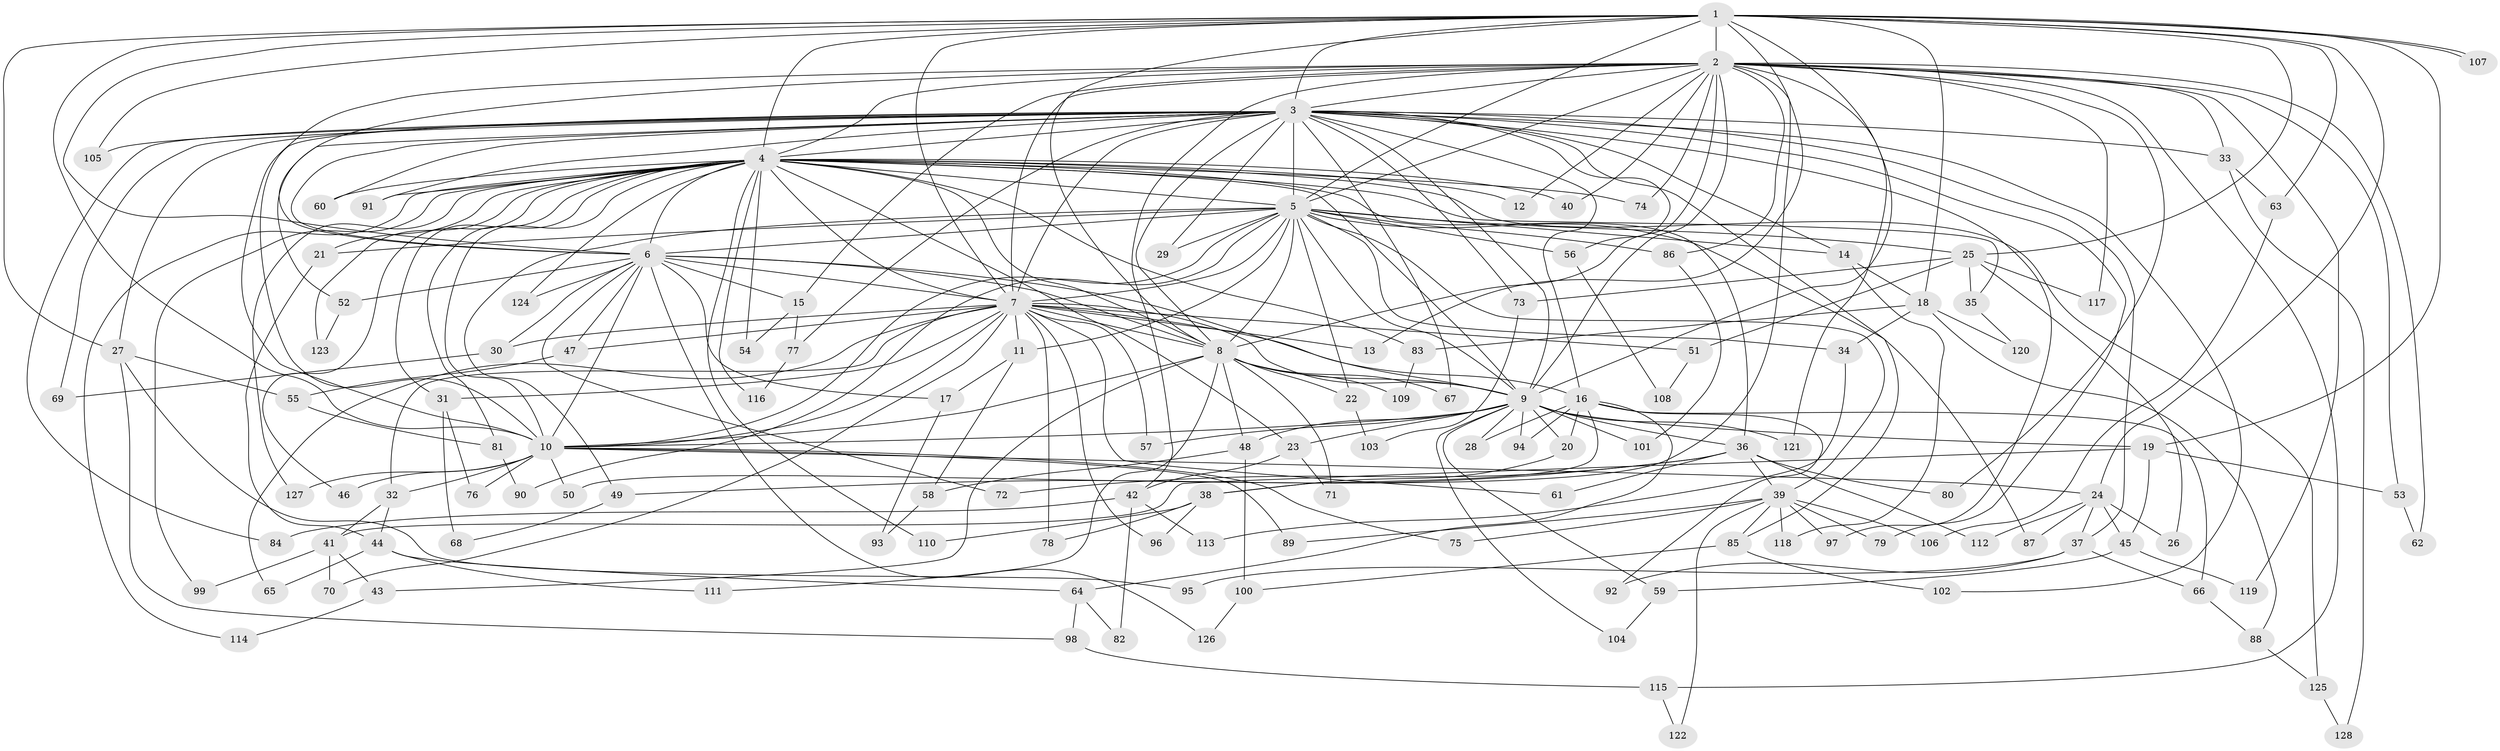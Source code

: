 // Generated by graph-tools (version 1.1) at 2025/13/03/09/25 04:13:52]
// undirected, 128 vertices, 281 edges
graph export_dot {
graph [start="1"]
  node [color=gray90,style=filled];
  1;
  2;
  3;
  4;
  5;
  6;
  7;
  8;
  9;
  10;
  11;
  12;
  13;
  14;
  15;
  16;
  17;
  18;
  19;
  20;
  21;
  22;
  23;
  24;
  25;
  26;
  27;
  28;
  29;
  30;
  31;
  32;
  33;
  34;
  35;
  36;
  37;
  38;
  39;
  40;
  41;
  42;
  43;
  44;
  45;
  46;
  47;
  48;
  49;
  50;
  51;
  52;
  53;
  54;
  55;
  56;
  57;
  58;
  59;
  60;
  61;
  62;
  63;
  64;
  65;
  66;
  67;
  68;
  69;
  70;
  71;
  72;
  73;
  74;
  75;
  76;
  77;
  78;
  79;
  80;
  81;
  82;
  83;
  84;
  85;
  86;
  87;
  88;
  89;
  90;
  91;
  92;
  93;
  94;
  95;
  96;
  97;
  98;
  99;
  100;
  101;
  102;
  103;
  104;
  105;
  106;
  107;
  108;
  109;
  110;
  111;
  112;
  113;
  114;
  115;
  116;
  117;
  118;
  119;
  120;
  121;
  122;
  123;
  124;
  125;
  126;
  127;
  128;
  1 -- 2;
  1 -- 3;
  1 -- 4;
  1 -- 5;
  1 -- 6;
  1 -- 7;
  1 -- 8;
  1 -- 9;
  1 -- 10;
  1 -- 13;
  1 -- 18;
  1 -- 19;
  1 -- 24;
  1 -- 25;
  1 -- 27;
  1 -- 63;
  1 -- 105;
  1 -- 107;
  1 -- 107;
  2 -- 3;
  2 -- 4;
  2 -- 5;
  2 -- 6;
  2 -- 7;
  2 -- 8;
  2 -- 9;
  2 -- 10;
  2 -- 12;
  2 -- 15;
  2 -- 33;
  2 -- 40;
  2 -- 42;
  2 -- 50;
  2 -- 53;
  2 -- 62;
  2 -- 74;
  2 -- 80;
  2 -- 86;
  2 -- 115;
  2 -- 117;
  2 -- 119;
  2 -- 121;
  3 -- 4;
  3 -- 5;
  3 -- 6;
  3 -- 7;
  3 -- 8;
  3 -- 9;
  3 -- 10;
  3 -- 14;
  3 -- 16;
  3 -- 27;
  3 -- 29;
  3 -- 33;
  3 -- 37;
  3 -- 52;
  3 -- 56;
  3 -- 60;
  3 -- 67;
  3 -- 69;
  3 -- 73;
  3 -- 77;
  3 -- 79;
  3 -- 84;
  3 -- 85;
  3 -- 91;
  3 -- 97;
  3 -- 102;
  3 -- 105;
  4 -- 5;
  4 -- 6;
  4 -- 7;
  4 -- 8;
  4 -- 9;
  4 -- 10;
  4 -- 12;
  4 -- 21;
  4 -- 23;
  4 -- 31;
  4 -- 35;
  4 -- 36;
  4 -- 40;
  4 -- 46;
  4 -- 54;
  4 -- 60;
  4 -- 74;
  4 -- 81;
  4 -- 83;
  4 -- 91;
  4 -- 99;
  4 -- 110;
  4 -- 114;
  4 -- 116;
  4 -- 123;
  4 -- 124;
  4 -- 125;
  4 -- 127;
  5 -- 6;
  5 -- 7;
  5 -- 8;
  5 -- 9;
  5 -- 10;
  5 -- 11;
  5 -- 14;
  5 -- 21;
  5 -- 22;
  5 -- 25;
  5 -- 29;
  5 -- 34;
  5 -- 39;
  5 -- 49;
  5 -- 56;
  5 -- 86;
  5 -- 87;
  5 -- 90;
  6 -- 7;
  6 -- 8;
  6 -- 9;
  6 -- 10;
  6 -- 15;
  6 -- 17;
  6 -- 30;
  6 -- 47;
  6 -- 52;
  6 -- 72;
  6 -- 124;
  6 -- 126;
  7 -- 8;
  7 -- 9;
  7 -- 10;
  7 -- 11;
  7 -- 13;
  7 -- 16;
  7 -- 30;
  7 -- 31;
  7 -- 32;
  7 -- 47;
  7 -- 51;
  7 -- 57;
  7 -- 61;
  7 -- 65;
  7 -- 70;
  7 -- 78;
  7 -- 96;
  8 -- 9;
  8 -- 10;
  8 -- 22;
  8 -- 43;
  8 -- 48;
  8 -- 67;
  8 -- 71;
  8 -- 109;
  8 -- 111;
  9 -- 10;
  9 -- 19;
  9 -- 20;
  9 -- 23;
  9 -- 28;
  9 -- 36;
  9 -- 48;
  9 -- 57;
  9 -- 59;
  9 -- 94;
  9 -- 101;
  9 -- 104;
  9 -- 121;
  10 -- 24;
  10 -- 32;
  10 -- 46;
  10 -- 50;
  10 -- 75;
  10 -- 76;
  10 -- 89;
  10 -- 127;
  11 -- 17;
  11 -- 58;
  14 -- 18;
  14 -- 118;
  15 -- 54;
  15 -- 77;
  16 -- 20;
  16 -- 28;
  16 -- 38;
  16 -- 64;
  16 -- 66;
  16 -- 92;
  16 -- 94;
  17 -- 93;
  18 -- 34;
  18 -- 83;
  18 -- 88;
  18 -- 120;
  19 -- 41;
  19 -- 45;
  19 -- 53;
  20 -- 38;
  21 -- 44;
  22 -- 103;
  23 -- 42;
  23 -- 71;
  24 -- 26;
  24 -- 37;
  24 -- 45;
  24 -- 87;
  24 -- 112;
  25 -- 26;
  25 -- 35;
  25 -- 51;
  25 -- 73;
  25 -- 117;
  27 -- 55;
  27 -- 95;
  27 -- 98;
  30 -- 69;
  31 -- 68;
  31 -- 76;
  32 -- 41;
  32 -- 44;
  33 -- 63;
  33 -- 128;
  34 -- 113;
  35 -- 120;
  36 -- 39;
  36 -- 49;
  36 -- 61;
  36 -- 72;
  36 -- 80;
  36 -- 112;
  37 -- 66;
  37 -- 92;
  37 -- 95;
  38 -- 78;
  38 -- 96;
  38 -- 110;
  39 -- 75;
  39 -- 79;
  39 -- 85;
  39 -- 89;
  39 -- 97;
  39 -- 106;
  39 -- 118;
  39 -- 122;
  41 -- 43;
  41 -- 70;
  41 -- 99;
  42 -- 82;
  42 -- 84;
  42 -- 113;
  43 -- 114;
  44 -- 64;
  44 -- 65;
  44 -- 111;
  45 -- 59;
  45 -- 119;
  47 -- 55;
  48 -- 58;
  48 -- 100;
  49 -- 68;
  51 -- 108;
  52 -- 123;
  53 -- 62;
  55 -- 81;
  56 -- 108;
  58 -- 93;
  59 -- 104;
  63 -- 106;
  64 -- 82;
  64 -- 98;
  66 -- 88;
  73 -- 103;
  77 -- 116;
  81 -- 90;
  83 -- 109;
  85 -- 100;
  85 -- 102;
  86 -- 101;
  88 -- 125;
  98 -- 115;
  100 -- 126;
  115 -- 122;
  125 -- 128;
}
